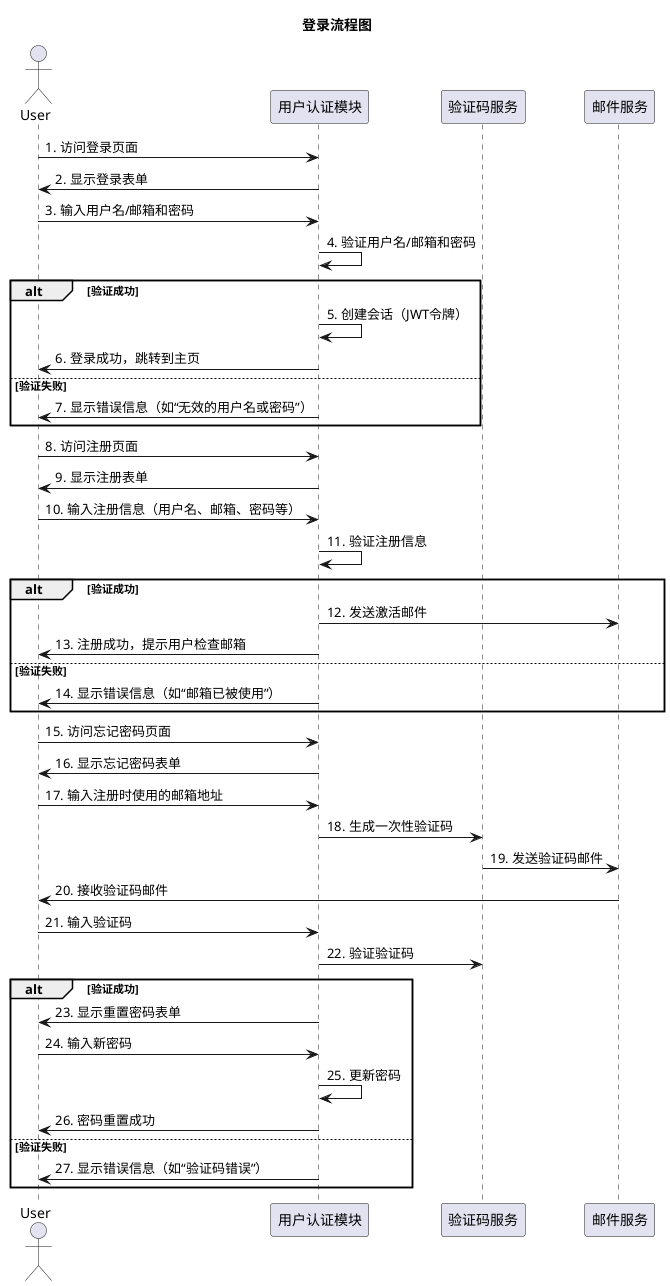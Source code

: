 @startuml 登录流程图

title 登录流程图

actor User

participant "用户认证模块" as AuthModule
participant "验证码服务" as VerificationService
participant "邮件服务" as EmailService

User -> AuthModule: 1. 访问登录页面
AuthModule -> User: 2. 显示登录表单
User -> AuthModule: 3. 输入用户名/邮箱和密码
AuthModule -> AuthModule: 4. 验证用户名/邮箱和密码
alt 验证成功
    AuthModule -> AuthModule: 5. 创建会话（JWT令牌）
    AuthModule -> User: 6. 登录成功，跳转到主页
else 验证失败
    AuthModule -> User: 7. 显示错误信息（如“无效的用户名或密码”）
end

User -> AuthModule: 8. 访问注册页面
AuthModule -> User: 9. 显示注册表单
User -> AuthModule: 10. 输入注册信息（用户名、邮箱、密码等）
AuthModule -> AuthModule: 11. 验证注册信息
alt 验证成功
    AuthModule -> EmailService: 12. 发送激活邮件
    AuthModule -> User: 13. 注册成功，提示用户检查邮箱
else 验证失败
    AuthModule -> User: 14. 显示错误信息（如“邮箱已被使用”）
end

User -> AuthModule: 15. 访问忘记密码页面
AuthModule -> User: 16. 显示忘记密码表单
User -> AuthModule: 17. 输入注册时使用的邮箱地址
AuthModule -> VerificationService: 18. 生成一次性验证码
VerificationService -> EmailService: 19. 发送验证码邮件
EmailService -> User: 20. 接收验证码邮件
User -> AuthModule: 21. 输入验证码
AuthModule -> VerificationService: 22. 验证验证码
alt 验证成功
    AuthModule -> User: 23. 显示重置密码表单
    User -> AuthModule: 24. 输入新密码
    AuthModule -> AuthModule: 25. 更新密码
    AuthModule -> User: 26. 密码重置成功
else 验证失败
    AuthModule -> User: 27. 显示错误信息（如“验证码错误”）
end

@enduml